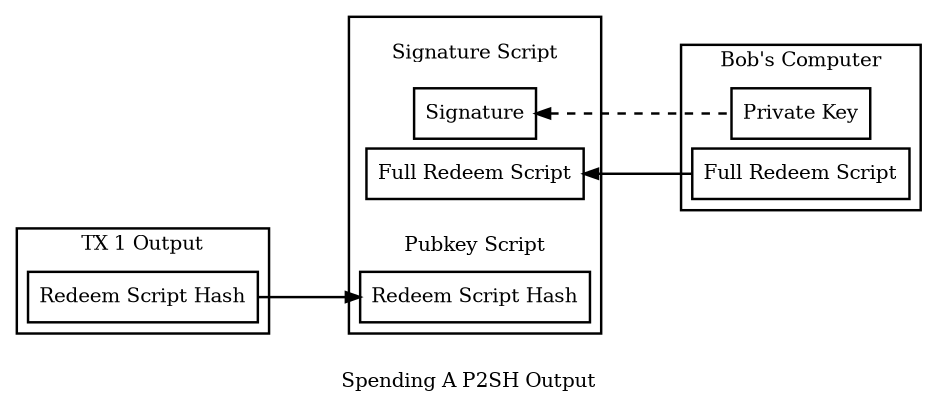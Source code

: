 digraph blockchain {

size="6.25";

//splines = "false";
rankdir=LR;
//ranksep=0.1;
//splines=ortho;
overlap = false;
nodesep = 0.1;

node [ shape = box, penwidth = 1.75 ];
edge [ penwidth = 1.75, minlen = 2 ];
penwidth = 1.75;

subgraph cluster_tx2 {
    scriptSig [ label = "Signature Script", shape = "none" ];
    tx2_signature [ label = "Signature" ];
    tx2_redeemScript [ label = "Full Redeem Script" ];
    script [ label = " \nPubkey Script", shape = "none" ];
    tx2_redeemScript_hash [ label = "Redeem Script Hash" ];

}

subgraph cluster_tx1 {
    tx1_redeemScript_hash [ label = "Redeem Script Hash" ];

    label = "TX 1 Output"
}

subgraph cluster_bob {
    private_key [ label = "Private Key" ];
    redeemScript [ label = "Full Redeem Script" ];

    label = "Bob's Computer"
}

tx1_redeemScript_hash -> tx2_redeemScript_hash;

{
    edge [ dir=back ]
    tx2_redeemScript -> redeemScript;
    tx2_signature -> private_key [ style = "dashed" ];
}

label = " \nSpending A P2SH Output"
}
